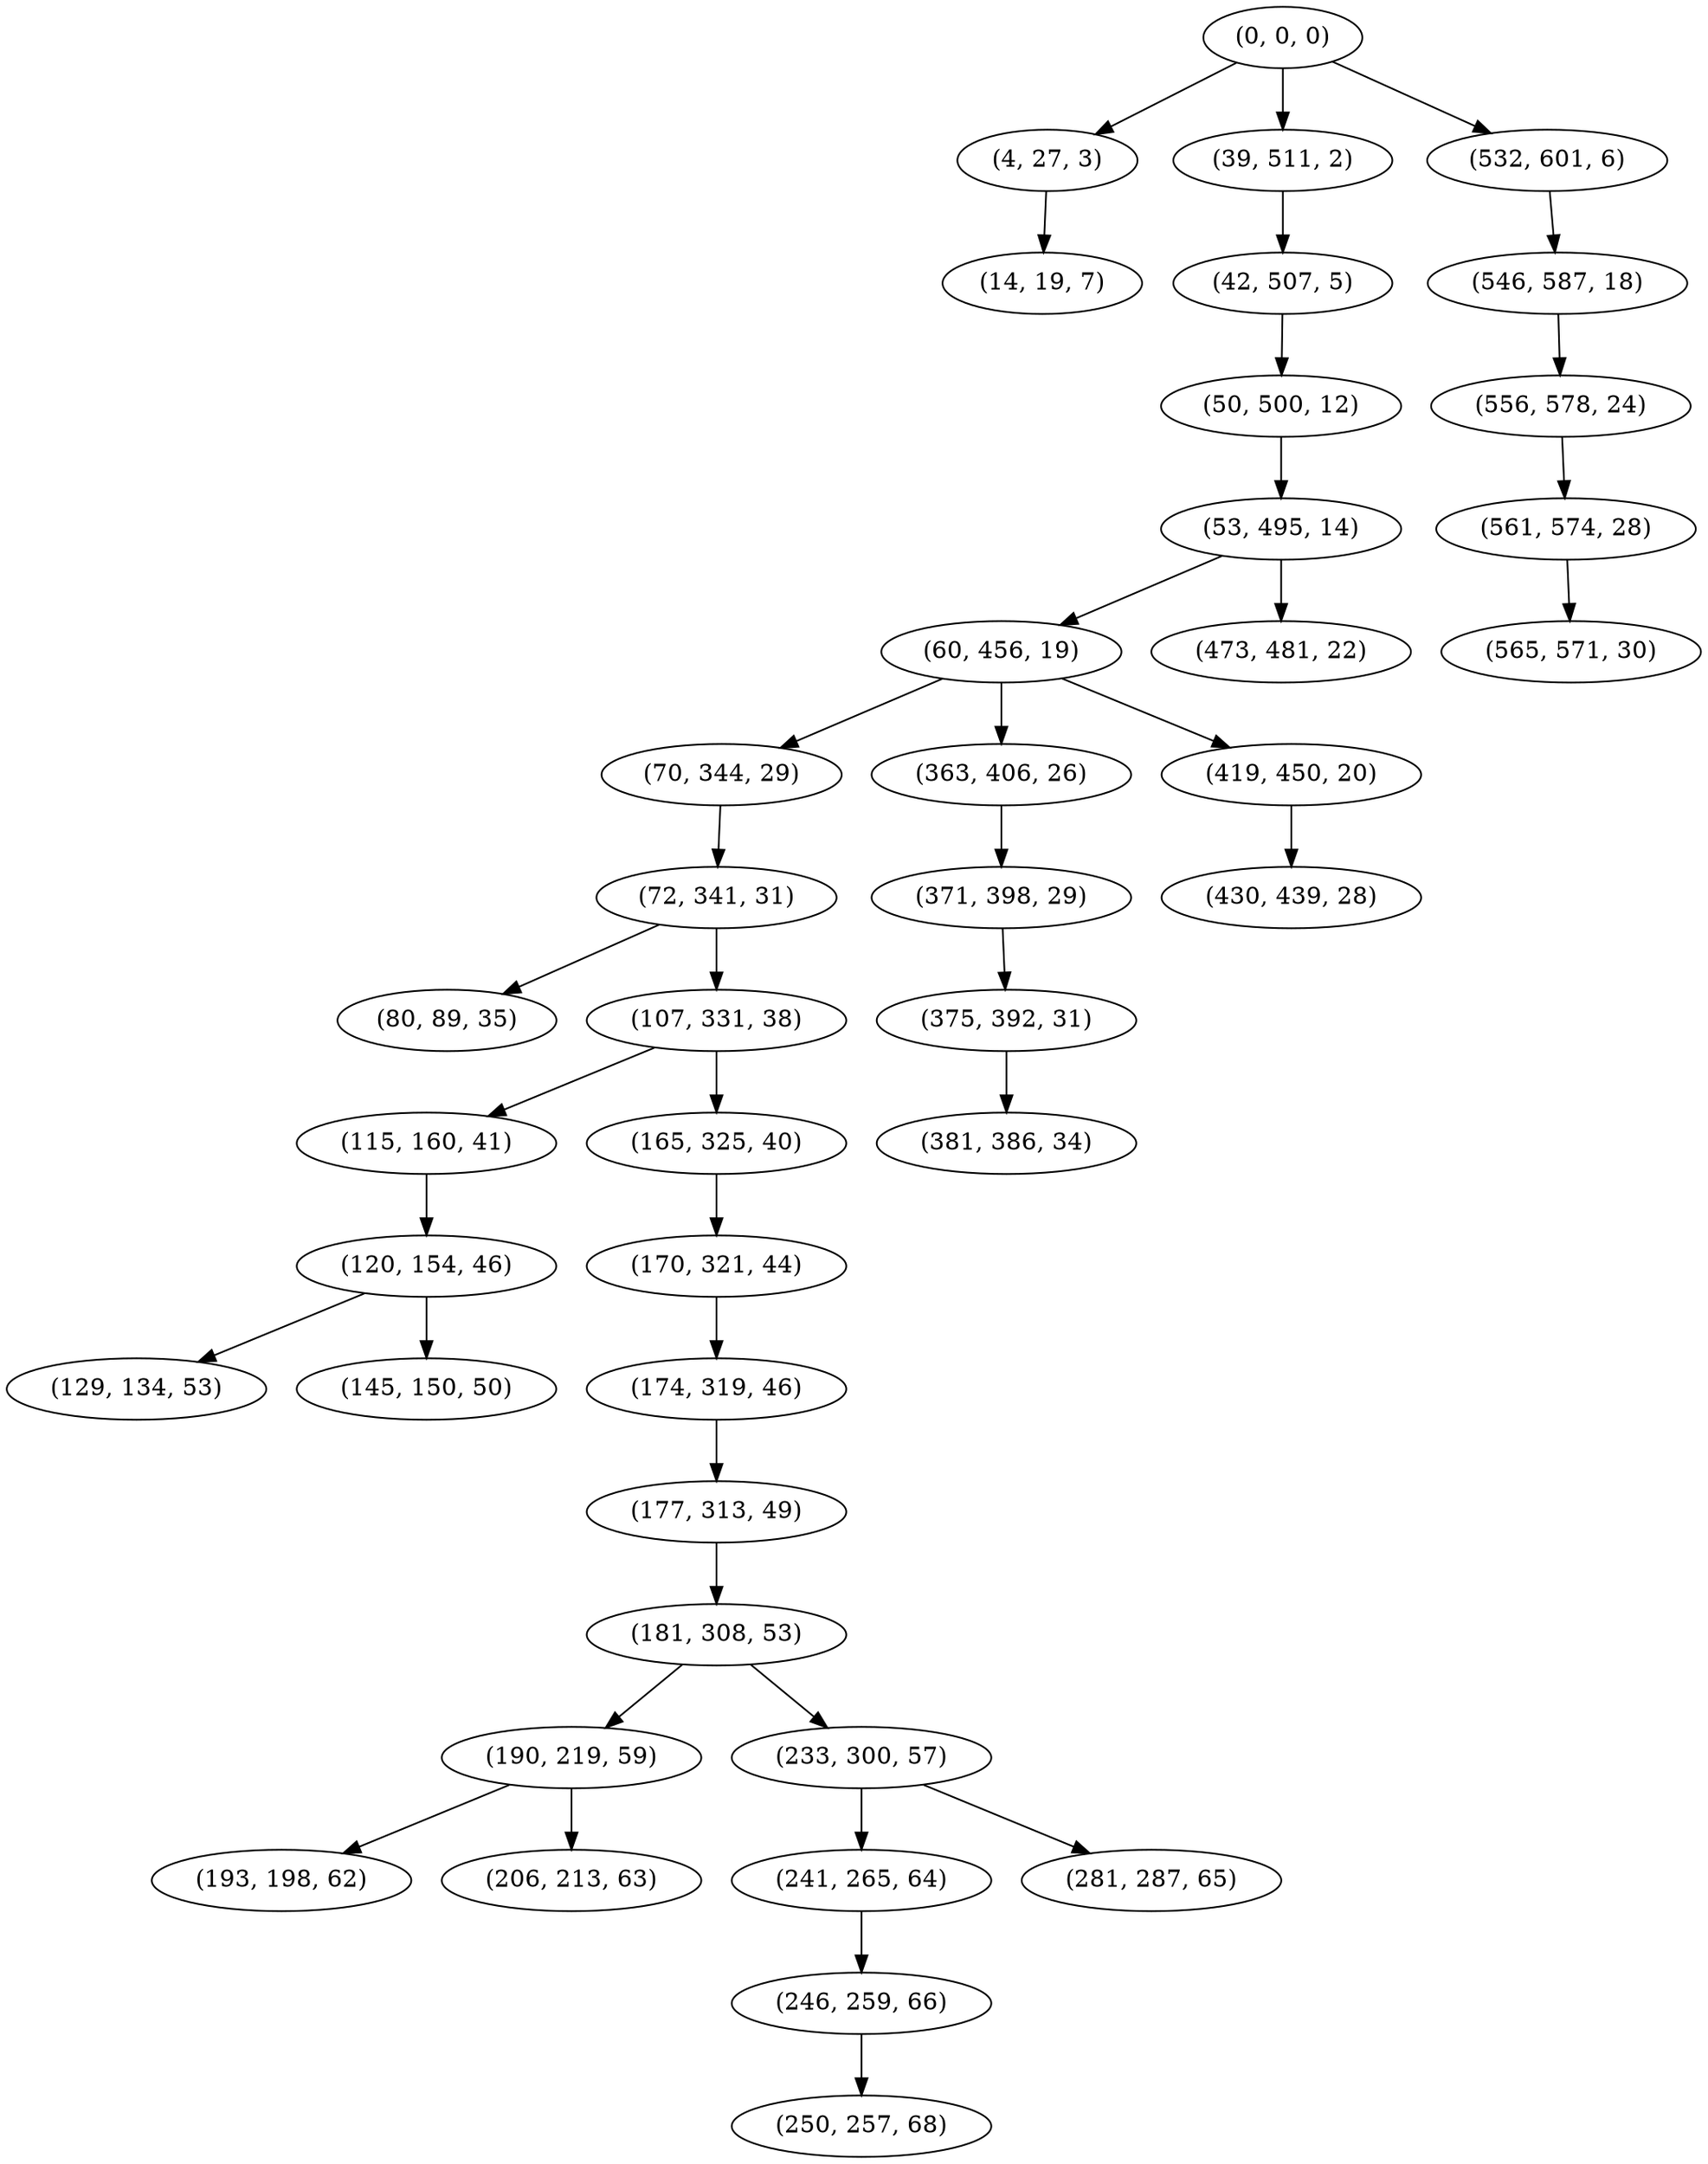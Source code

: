 digraph tree {
    "(0, 0, 0)";
    "(4, 27, 3)";
    "(14, 19, 7)";
    "(39, 511, 2)";
    "(42, 507, 5)";
    "(50, 500, 12)";
    "(53, 495, 14)";
    "(60, 456, 19)";
    "(70, 344, 29)";
    "(72, 341, 31)";
    "(80, 89, 35)";
    "(107, 331, 38)";
    "(115, 160, 41)";
    "(120, 154, 46)";
    "(129, 134, 53)";
    "(145, 150, 50)";
    "(165, 325, 40)";
    "(170, 321, 44)";
    "(174, 319, 46)";
    "(177, 313, 49)";
    "(181, 308, 53)";
    "(190, 219, 59)";
    "(193, 198, 62)";
    "(206, 213, 63)";
    "(233, 300, 57)";
    "(241, 265, 64)";
    "(246, 259, 66)";
    "(250, 257, 68)";
    "(281, 287, 65)";
    "(363, 406, 26)";
    "(371, 398, 29)";
    "(375, 392, 31)";
    "(381, 386, 34)";
    "(419, 450, 20)";
    "(430, 439, 28)";
    "(473, 481, 22)";
    "(532, 601, 6)";
    "(546, 587, 18)";
    "(556, 578, 24)";
    "(561, 574, 28)";
    "(565, 571, 30)";
    "(0, 0, 0)" -> "(4, 27, 3)";
    "(0, 0, 0)" -> "(39, 511, 2)";
    "(0, 0, 0)" -> "(532, 601, 6)";
    "(4, 27, 3)" -> "(14, 19, 7)";
    "(39, 511, 2)" -> "(42, 507, 5)";
    "(42, 507, 5)" -> "(50, 500, 12)";
    "(50, 500, 12)" -> "(53, 495, 14)";
    "(53, 495, 14)" -> "(60, 456, 19)";
    "(53, 495, 14)" -> "(473, 481, 22)";
    "(60, 456, 19)" -> "(70, 344, 29)";
    "(60, 456, 19)" -> "(363, 406, 26)";
    "(60, 456, 19)" -> "(419, 450, 20)";
    "(70, 344, 29)" -> "(72, 341, 31)";
    "(72, 341, 31)" -> "(80, 89, 35)";
    "(72, 341, 31)" -> "(107, 331, 38)";
    "(107, 331, 38)" -> "(115, 160, 41)";
    "(107, 331, 38)" -> "(165, 325, 40)";
    "(115, 160, 41)" -> "(120, 154, 46)";
    "(120, 154, 46)" -> "(129, 134, 53)";
    "(120, 154, 46)" -> "(145, 150, 50)";
    "(165, 325, 40)" -> "(170, 321, 44)";
    "(170, 321, 44)" -> "(174, 319, 46)";
    "(174, 319, 46)" -> "(177, 313, 49)";
    "(177, 313, 49)" -> "(181, 308, 53)";
    "(181, 308, 53)" -> "(190, 219, 59)";
    "(181, 308, 53)" -> "(233, 300, 57)";
    "(190, 219, 59)" -> "(193, 198, 62)";
    "(190, 219, 59)" -> "(206, 213, 63)";
    "(233, 300, 57)" -> "(241, 265, 64)";
    "(233, 300, 57)" -> "(281, 287, 65)";
    "(241, 265, 64)" -> "(246, 259, 66)";
    "(246, 259, 66)" -> "(250, 257, 68)";
    "(363, 406, 26)" -> "(371, 398, 29)";
    "(371, 398, 29)" -> "(375, 392, 31)";
    "(375, 392, 31)" -> "(381, 386, 34)";
    "(419, 450, 20)" -> "(430, 439, 28)";
    "(532, 601, 6)" -> "(546, 587, 18)";
    "(546, 587, 18)" -> "(556, 578, 24)";
    "(556, 578, 24)" -> "(561, 574, 28)";
    "(561, 574, 28)" -> "(565, 571, 30)";
}
